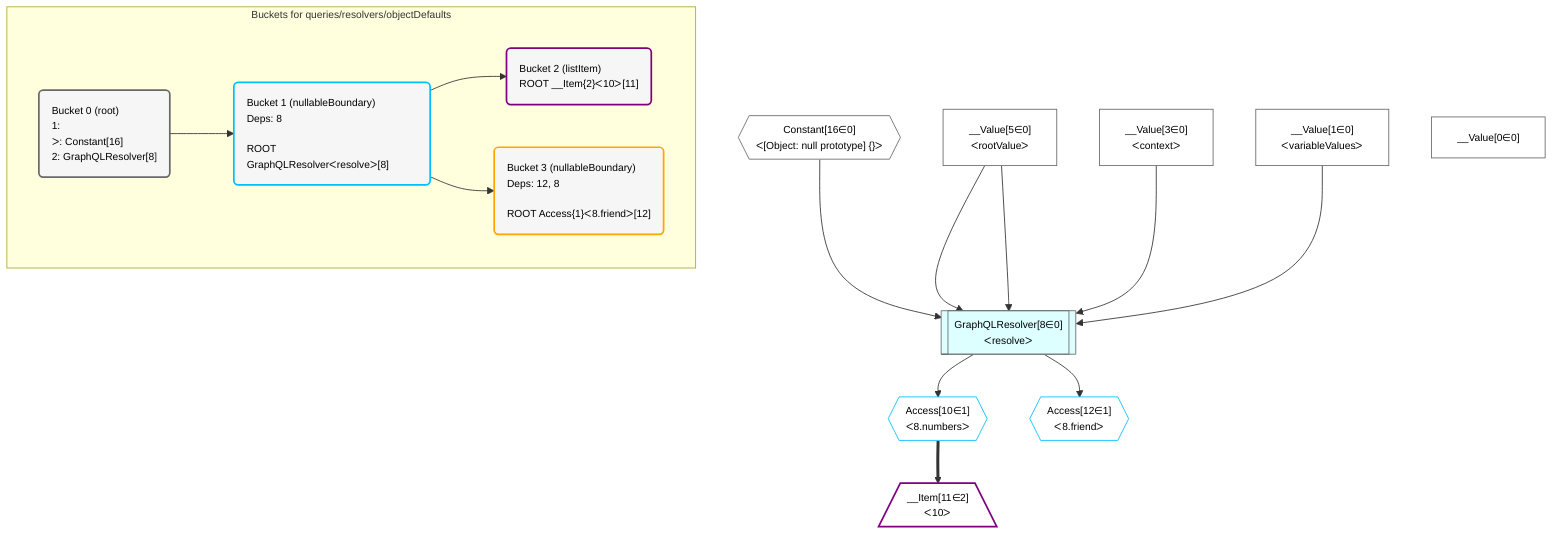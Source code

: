 %%{init: {'themeVariables': { 'fontSize': '12px'}}}%%
graph TD
    classDef path fill:#eee,stroke:#000,color:#000
    classDef plan fill:#fff,stroke-width:1px,color:#000
    classDef itemplan fill:#fff,stroke-width:2px,color:#000
    classDef unbatchedplan fill:#dff,stroke-width:1px,color:#000
    classDef sideeffectplan fill:#fcc,stroke-width:2px,color:#000
    classDef bucket fill:#f6f6f6,color:#000,stroke-width:2px,text-align:left


    %% plan dependencies
    GraphQLResolver8[["GraphQLResolver[8∈0]<br />ᐸresolveᐳ"]]:::unbatchedplan
    __Value5["__Value[5∈0]<br />ᐸrootValueᐳ"]:::plan
    Constant16{{"Constant[16∈0]<br />ᐸ[Object: null prototype] {}ᐳ"}}:::plan
    __Value3["__Value[3∈0]<br />ᐸcontextᐳ"]:::plan
    __Value1["__Value[1∈0]<br />ᐸvariableValuesᐳ"]:::plan
    __Value5 & Constant16 & __Value3 & __Value1 & __Value5 --> GraphQLResolver8
    __Value0["__Value[0∈0]"]:::plan
    Access10{{"Access[10∈1]<br />ᐸ8.numbersᐳ"}}:::plan
    GraphQLResolver8 --> Access10
    Access12{{"Access[12∈1]<br />ᐸ8.friendᐳ"}}:::plan
    GraphQLResolver8 --> Access12
    __Item11[/"__Item[11∈2]<br />ᐸ10ᐳ"\]:::itemplan
    Access10 ==> __Item11

    %% define steps

    subgraph "Buckets for queries/resolvers/objectDefaults"
    Bucket0("Bucket 0 (root)<br />1: <br />ᐳ: Constant[16]<br />2: GraphQLResolver[8]"):::bucket
    classDef bucket0 stroke:#696969
    class Bucket0,__Value0,__Value1,__Value3,__Value5,GraphQLResolver8,Constant16 bucket0
    Bucket1("Bucket 1 (nullableBoundary)<br />Deps: 8<br /><br />ROOT GraphQLResolverᐸresolveᐳ[8]"):::bucket
    classDef bucket1 stroke:#00bfff
    class Bucket1,Access10,Access12 bucket1
    Bucket2("Bucket 2 (listItem)<br />ROOT __Item{2}ᐸ10ᐳ[11]"):::bucket
    classDef bucket2 stroke:#7f007f
    class Bucket2,__Item11 bucket2
    Bucket3("Bucket 3 (nullableBoundary)<br />Deps: 12, 8<br /><br />ROOT Access{1}ᐸ8.friendᐳ[12]"):::bucket
    classDef bucket3 stroke:#ffa500
    class Bucket3 bucket3
    Bucket0 --> Bucket1
    Bucket1 --> Bucket2 & Bucket3
    end